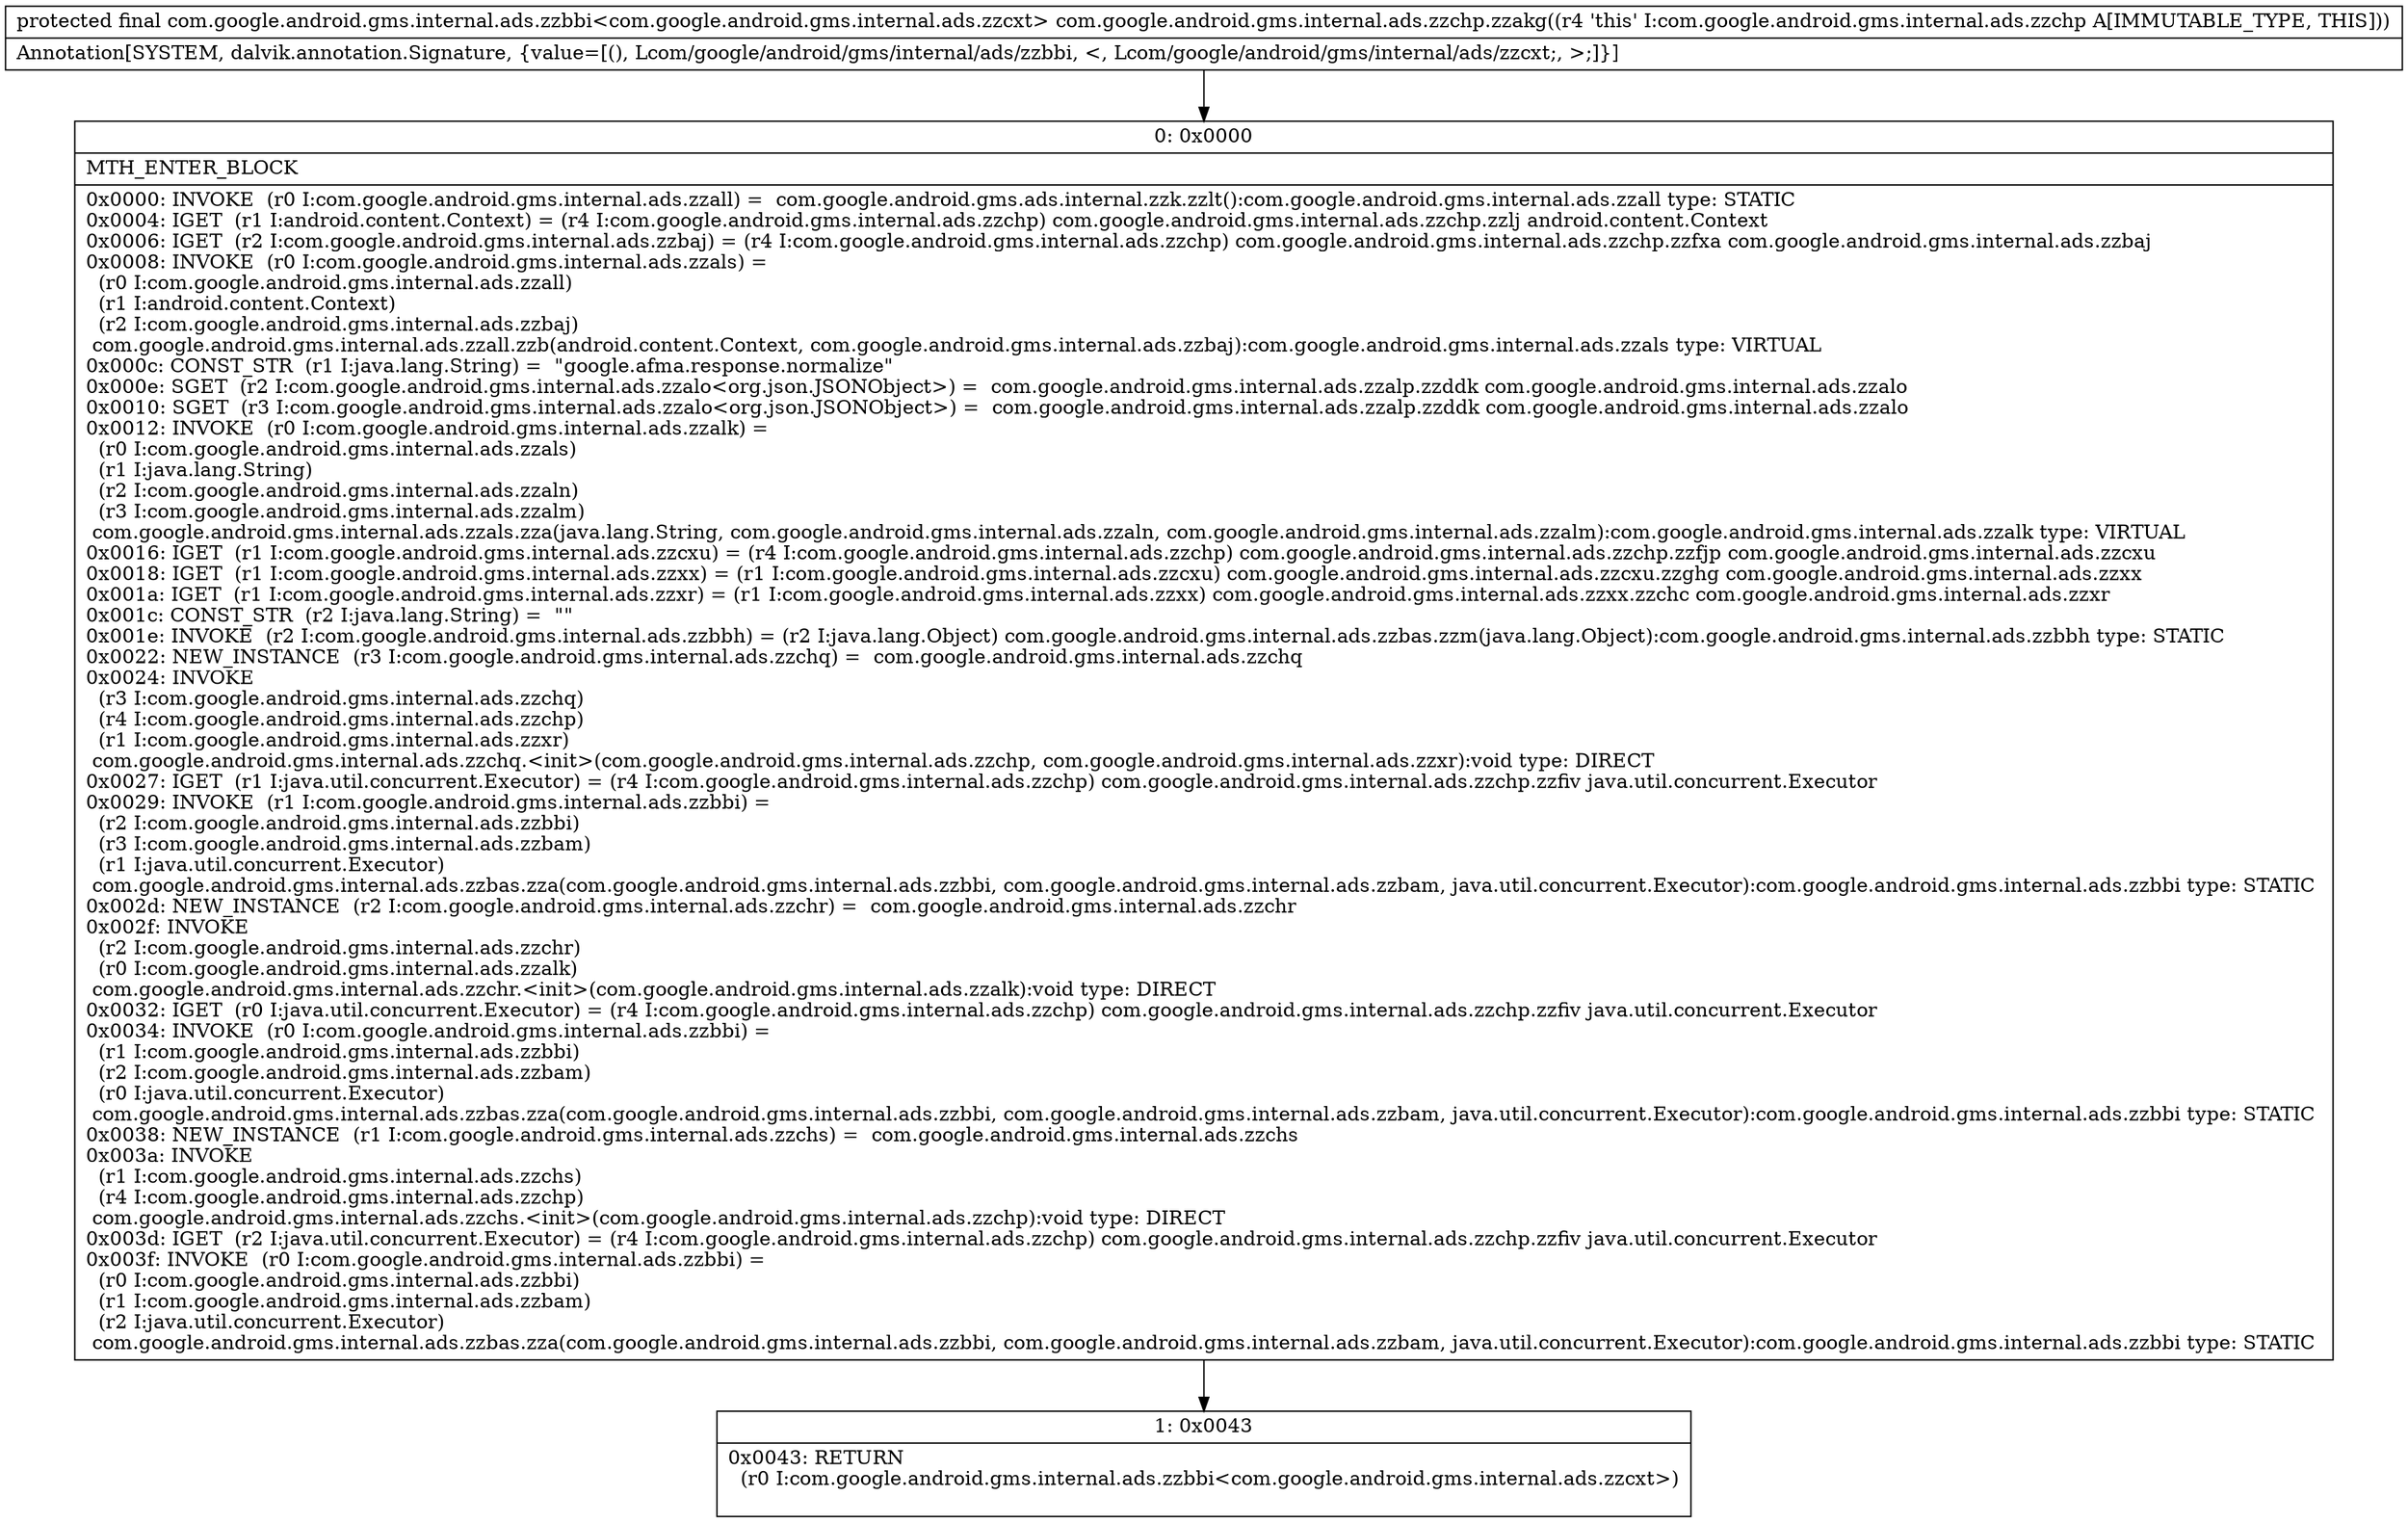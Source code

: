 digraph "CFG forcom.google.android.gms.internal.ads.zzchp.zzakg()Lcom\/google\/android\/gms\/internal\/ads\/zzbbi;" {
Node_0 [shape=record,label="{0\:\ 0x0000|MTH_ENTER_BLOCK\l|0x0000: INVOKE  (r0 I:com.google.android.gms.internal.ads.zzall) =  com.google.android.gms.ads.internal.zzk.zzlt():com.google.android.gms.internal.ads.zzall type: STATIC \l0x0004: IGET  (r1 I:android.content.Context) = (r4 I:com.google.android.gms.internal.ads.zzchp) com.google.android.gms.internal.ads.zzchp.zzlj android.content.Context \l0x0006: IGET  (r2 I:com.google.android.gms.internal.ads.zzbaj) = (r4 I:com.google.android.gms.internal.ads.zzchp) com.google.android.gms.internal.ads.zzchp.zzfxa com.google.android.gms.internal.ads.zzbaj \l0x0008: INVOKE  (r0 I:com.google.android.gms.internal.ads.zzals) = \l  (r0 I:com.google.android.gms.internal.ads.zzall)\l  (r1 I:android.content.Context)\l  (r2 I:com.google.android.gms.internal.ads.zzbaj)\l com.google.android.gms.internal.ads.zzall.zzb(android.content.Context, com.google.android.gms.internal.ads.zzbaj):com.google.android.gms.internal.ads.zzals type: VIRTUAL \l0x000c: CONST_STR  (r1 I:java.lang.String) =  \"google.afma.response.normalize\" \l0x000e: SGET  (r2 I:com.google.android.gms.internal.ads.zzalo\<org.json.JSONObject\>) =  com.google.android.gms.internal.ads.zzalp.zzddk com.google.android.gms.internal.ads.zzalo \l0x0010: SGET  (r3 I:com.google.android.gms.internal.ads.zzalo\<org.json.JSONObject\>) =  com.google.android.gms.internal.ads.zzalp.zzddk com.google.android.gms.internal.ads.zzalo \l0x0012: INVOKE  (r0 I:com.google.android.gms.internal.ads.zzalk) = \l  (r0 I:com.google.android.gms.internal.ads.zzals)\l  (r1 I:java.lang.String)\l  (r2 I:com.google.android.gms.internal.ads.zzaln)\l  (r3 I:com.google.android.gms.internal.ads.zzalm)\l com.google.android.gms.internal.ads.zzals.zza(java.lang.String, com.google.android.gms.internal.ads.zzaln, com.google.android.gms.internal.ads.zzalm):com.google.android.gms.internal.ads.zzalk type: VIRTUAL \l0x0016: IGET  (r1 I:com.google.android.gms.internal.ads.zzcxu) = (r4 I:com.google.android.gms.internal.ads.zzchp) com.google.android.gms.internal.ads.zzchp.zzfjp com.google.android.gms.internal.ads.zzcxu \l0x0018: IGET  (r1 I:com.google.android.gms.internal.ads.zzxx) = (r1 I:com.google.android.gms.internal.ads.zzcxu) com.google.android.gms.internal.ads.zzcxu.zzghg com.google.android.gms.internal.ads.zzxx \l0x001a: IGET  (r1 I:com.google.android.gms.internal.ads.zzxr) = (r1 I:com.google.android.gms.internal.ads.zzxx) com.google.android.gms.internal.ads.zzxx.zzchc com.google.android.gms.internal.ads.zzxr \l0x001c: CONST_STR  (r2 I:java.lang.String) =  \"\" \l0x001e: INVOKE  (r2 I:com.google.android.gms.internal.ads.zzbbh) = (r2 I:java.lang.Object) com.google.android.gms.internal.ads.zzbas.zzm(java.lang.Object):com.google.android.gms.internal.ads.zzbbh type: STATIC \l0x0022: NEW_INSTANCE  (r3 I:com.google.android.gms.internal.ads.zzchq) =  com.google.android.gms.internal.ads.zzchq \l0x0024: INVOKE  \l  (r3 I:com.google.android.gms.internal.ads.zzchq)\l  (r4 I:com.google.android.gms.internal.ads.zzchp)\l  (r1 I:com.google.android.gms.internal.ads.zzxr)\l com.google.android.gms.internal.ads.zzchq.\<init\>(com.google.android.gms.internal.ads.zzchp, com.google.android.gms.internal.ads.zzxr):void type: DIRECT \l0x0027: IGET  (r1 I:java.util.concurrent.Executor) = (r4 I:com.google.android.gms.internal.ads.zzchp) com.google.android.gms.internal.ads.zzchp.zzfiv java.util.concurrent.Executor \l0x0029: INVOKE  (r1 I:com.google.android.gms.internal.ads.zzbbi) = \l  (r2 I:com.google.android.gms.internal.ads.zzbbi)\l  (r3 I:com.google.android.gms.internal.ads.zzbam)\l  (r1 I:java.util.concurrent.Executor)\l com.google.android.gms.internal.ads.zzbas.zza(com.google.android.gms.internal.ads.zzbbi, com.google.android.gms.internal.ads.zzbam, java.util.concurrent.Executor):com.google.android.gms.internal.ads.zzbbi type: STATIC \l0x002d: NEW_INSTANCE  (r2 I:com.google.android.gms.internal.ads.zzchr) =  com.google.android.gms.internal.ads.zzchr \l0x002f: INVOKE  \l  (r2 I:com.google.android.gms.internal.ads.zzchr)\l  (r0 I:com.google.android.gms.internal.ads.zzalk)\l com.google.android.gms.internal.ads.zzchr.\<init\>(com.google.android.gms.internal.ads.zzalk):void type: DIRECT \l0x0032: IGET  (r0 I:java.util.concurrent.Executor) = (r4 I:com.google.android.gms.internal.ads.zzchp) com.google.android.gms.internal.ads.zzchp.zzfiv java.util.concurrent.Executor \l0x0034: INVOKE  (r0 I:com.google.android.gms.internal.ads.zzbbi) = \l  (r1 I:com.google.android.gms.internal.ads.zzbbi)\l  (r2 I:com.google.android.gms.internal.ads.zzbam)\l  (r0 I:java.util.concurrent.Executor)\l com.google.android.gms.internal.ads.zzbas.zza(com.google.android.gms.internal.ads.zzbbi, com.google.android.gms.internal.ads.zzbam, java.util.concurrent.Executor):com.google.android.gms.internal.ads.zzbbi type: STATIC \l0x0038: NEW_INSTANCE  (r1 I:com.google.android.gms.internal.ads.zzchs) =  com.google.android.gms.internal.ads.zzchs \l0x003a: INVOKE  \l  (r1 I:com.google.android.gms.internal.ads.zzchs)\l  (r4 I:com.google.android.gms.internal.ads.zzchp)\l com.google.android.gms.internal.ads.zzchs.\<init\>(com.google.android.gms.internal.ads.zzchp):void type: DIRECT \l0x003d: IGET  (r2 I:java.util.concurrent.Executor) = (r4 I:com.google.android.gms.internal.ads.zzchp) com.google.android.gms.internal.ads.zzchp.zzfiv java.util.concurrent.Executor \l0x003f: INVOKE  (r0 I:com.google.android.gms.internal.ads.zzbbi) = \l  (r0 I:com.google.android.gms.internal.ads.zzbbi)\l  (r1 I:com.google.android.gms.internal.ads.zzbam)\l  (r2 I:java.util.concurrent.Executor)\l com.google.android.gms.internal.ads.zzbas.zza(com.google.android.gms.internal.ads.zzbbi, com.google.android.gms.internal.ads.zzbam, java.util.concurrent.Executor):com.google.android.gms.internal.ads.zzbbi type: STATIC \l}"];
Node_1 [shape=record,label="{1\:\ 0x0043|0x0043: RETURN  \l  (r0 I:com.google.android.gms.internal.ads.zzbbi\<com.google.android.gms.internal.ads.zzcxt\>)\l \l}"];
MethodNode[shape=record,label="{protected final com.google.android.gms.internal.ads.zzbbi\<com.google.android.gms.internal.ads.zzcxt\> com.google.android.gms.internal.ads.zzchp.zzakg((r4 'this' I:com.google.android.gms.internal.ads.zzchp A[IMMUTABLE_TYPE, THIS]))  | Annotation[SYSTEM, dalvik.annotation.Signature, \{value=[(), Lcom\/google\/android\/gms\/internal\/ads\/zzbbi, \<, Lcom\/google\/android\/gms\/internal\/ads\/zzcxt;, \>;]\}]\l}"];
MethodNode -> Node_0;
Node_0 -> Node_1;
}

